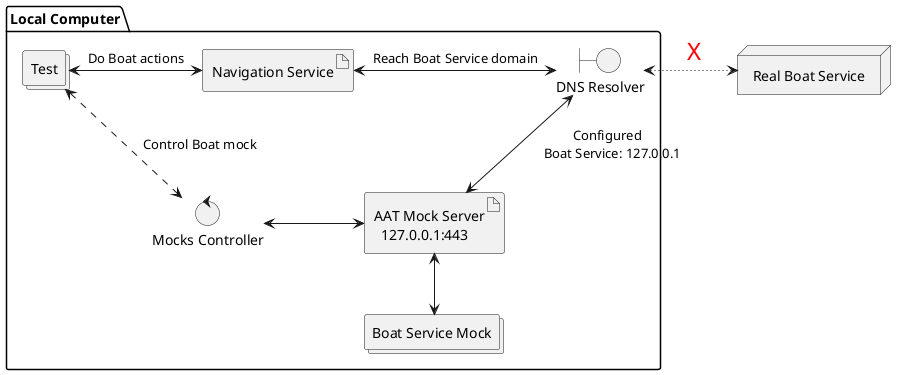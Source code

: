 @startuml mock-topology

skinparam DefaultFontName Chalkduster
skinparam DefaultMonospacedFontName Monaco

package comp as "Local Computer" {
    collections "Test" as test
    artifact "Navigation Service" as system
    boundary "DNS Resolver" as resolver
    artifact mockServer [
    AAT Mock Server
      ""127.0.0.1:443""
    ]
    collections "Boat Service Mock" as boatMock
    control "Mocks Controller" as mocksController
}

node "Real Boat Service" as boatService

test <-> system: Do Boat actions
system <-> resolver: Reach Boat Service domain
resolver <-[dotted]> boatService: <size:24><color:red>    X   </color></size>
resolver <--> mockServer: Configured \n  ""Boat Service: 127.0.0.1""
mockServer <--> boatMock
mocksController <-> mockServer
test <..> mocksController: Control Boat mock

@enduml
